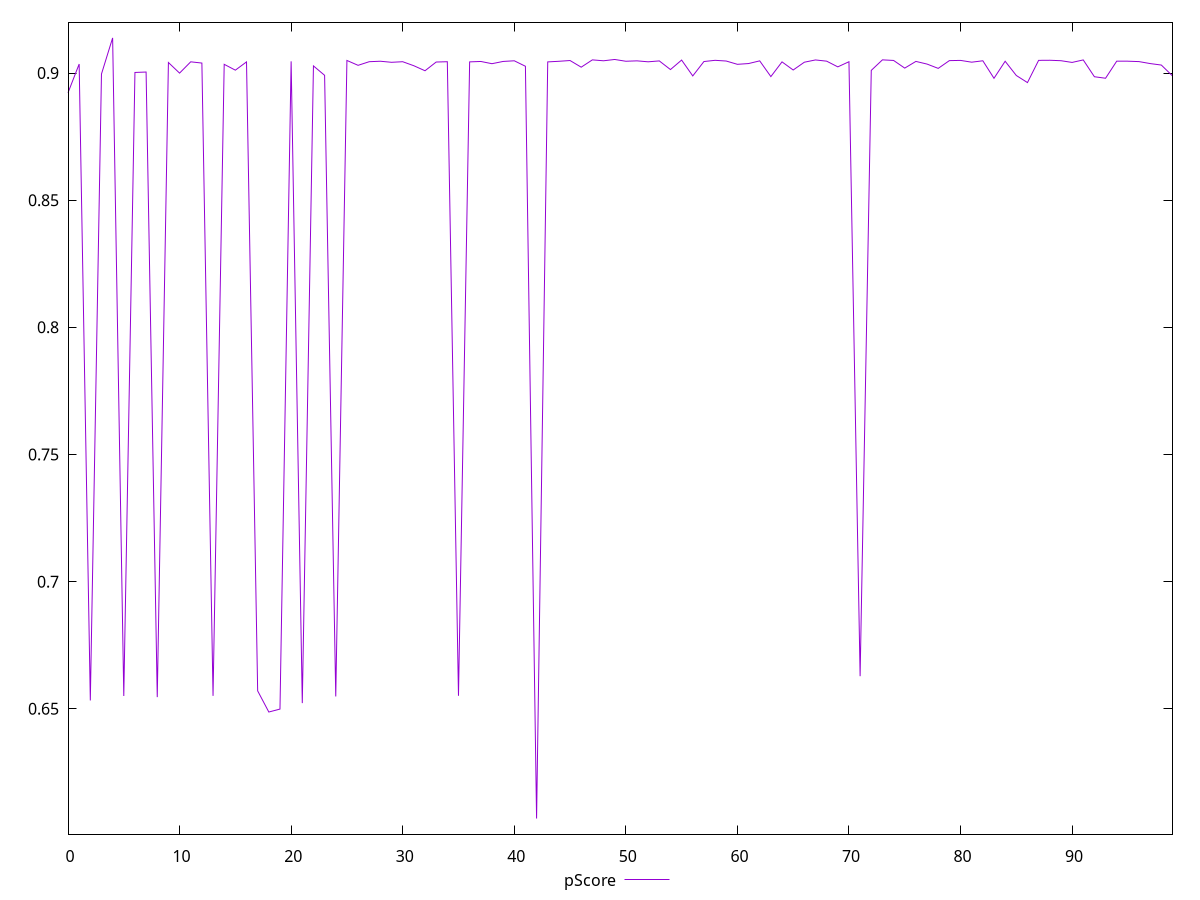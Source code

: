 reset

$pScore <<EOF
0 0.892240634692018
1 0.9035558162283956
2 0.6532663365385405
3 0.8996286239395946
4 0.9138304131172004
5 0.6550386009276211
6 0.9002446043639896
7 0.9004110954703831
8 0.6545925917360513
9 0.904157571745162
10 0.8999869037508552
11 0.9044279718148345
12 0.9039384677210789
13 0.6550900554033463
14 0.9034428995121406
15 0.9011470466142699
16 0.9043902168092188
17 0.6570468034849852
18 0.6487290147470863
19 0.6498843672497594
20 0.9046148837461729
21 0.6522245650235025
22 0.9028152302951222
23 0.8991208966688002
24 0.6548588368314439
25 0.9049634562780271
26 0.9030474666567101
27 0.9044750952424782
28 0.9046543395585707
29 0.9042373018607237
30 0.9044691510821972
31 0.9028826676578967
32 0.9009141606302355
33 0.9043434694008037
34 0.9044673691316598
35 0.6550959390734471
36 0.9044053329139725
37 0.904568655164188
38 0.9036919468173601
39 0.9045740870440576
40 0.9048338579055485
41 0.9026819916247664
42 0.6068445640755309
43 0.9043974889907114
44 0.9046374206958983
45 0.9049361461676689
46 0.9023201147775045
47 0.9051915647956665
48 0.9048360173471779
49 0.9053509504218984
50 0.9046512792042107
51 0.9048074560711623
52 0.9044346530687898
53 0.9047839633796602
54 0.9013820828964422
55 0.9051169200194163
56 0.898882295844282
57 0.9045375853418591
58 0.9050159923571863
59 0.9047370498922516
60 0.903445375859594
61 0.9037435463311718
62 0.9048038933866123
63 0.8986157833454969
64 0.9044056211250023
65 0.9012097746635899
66 0.904273034084907
67 0.905163007247708
68 0.9046854632106077
69 0.902442208515559
70 0.9044588570970893
71 0.6628161968154314
72 0.9010601703613642
73 0.9051999713950225
74 0.9049668791918493
75 0.9019529794804902
76 0.9045904483057903
77 0.9035383119594611
78 0.9018456003905344
79 0.9048988527871843
80 0.9049850542032327
81 0.9042819695369341
82 0.9048361766493789
83 0.8979472545775737
84 0.9046529001788591
85 0.8990497782789431
86 0.896255891280862
87 0.9050025157806586
88 0.9050407237112528
89 0.9048645482348093
90 0.9041897842577932
91 0.9051716977394466
92 0.898560441457328
93 0.897966220216076
94 0.9046811855282155
95 0.9046699772383164
96 0.9045123433177134
97 0.9037409488573145
98 0.9031538146430691
99 0.898882295844282
EOF

set key outside below
set xrange [0:99]
set yrange [0.6007048470946975:0.9199701300980337]
set trange [0.6007048470946975:0.9199701300980337]
set terminal svg size 640, 500 enhanced background rgb 'white'
set output "report_00026_2021-02-22T21:38:55.199Z/interactive/samples/pages+cached+noadtech+nomedia/pScore/values.svg"

plot $pScore title "pScore" with line

reset
